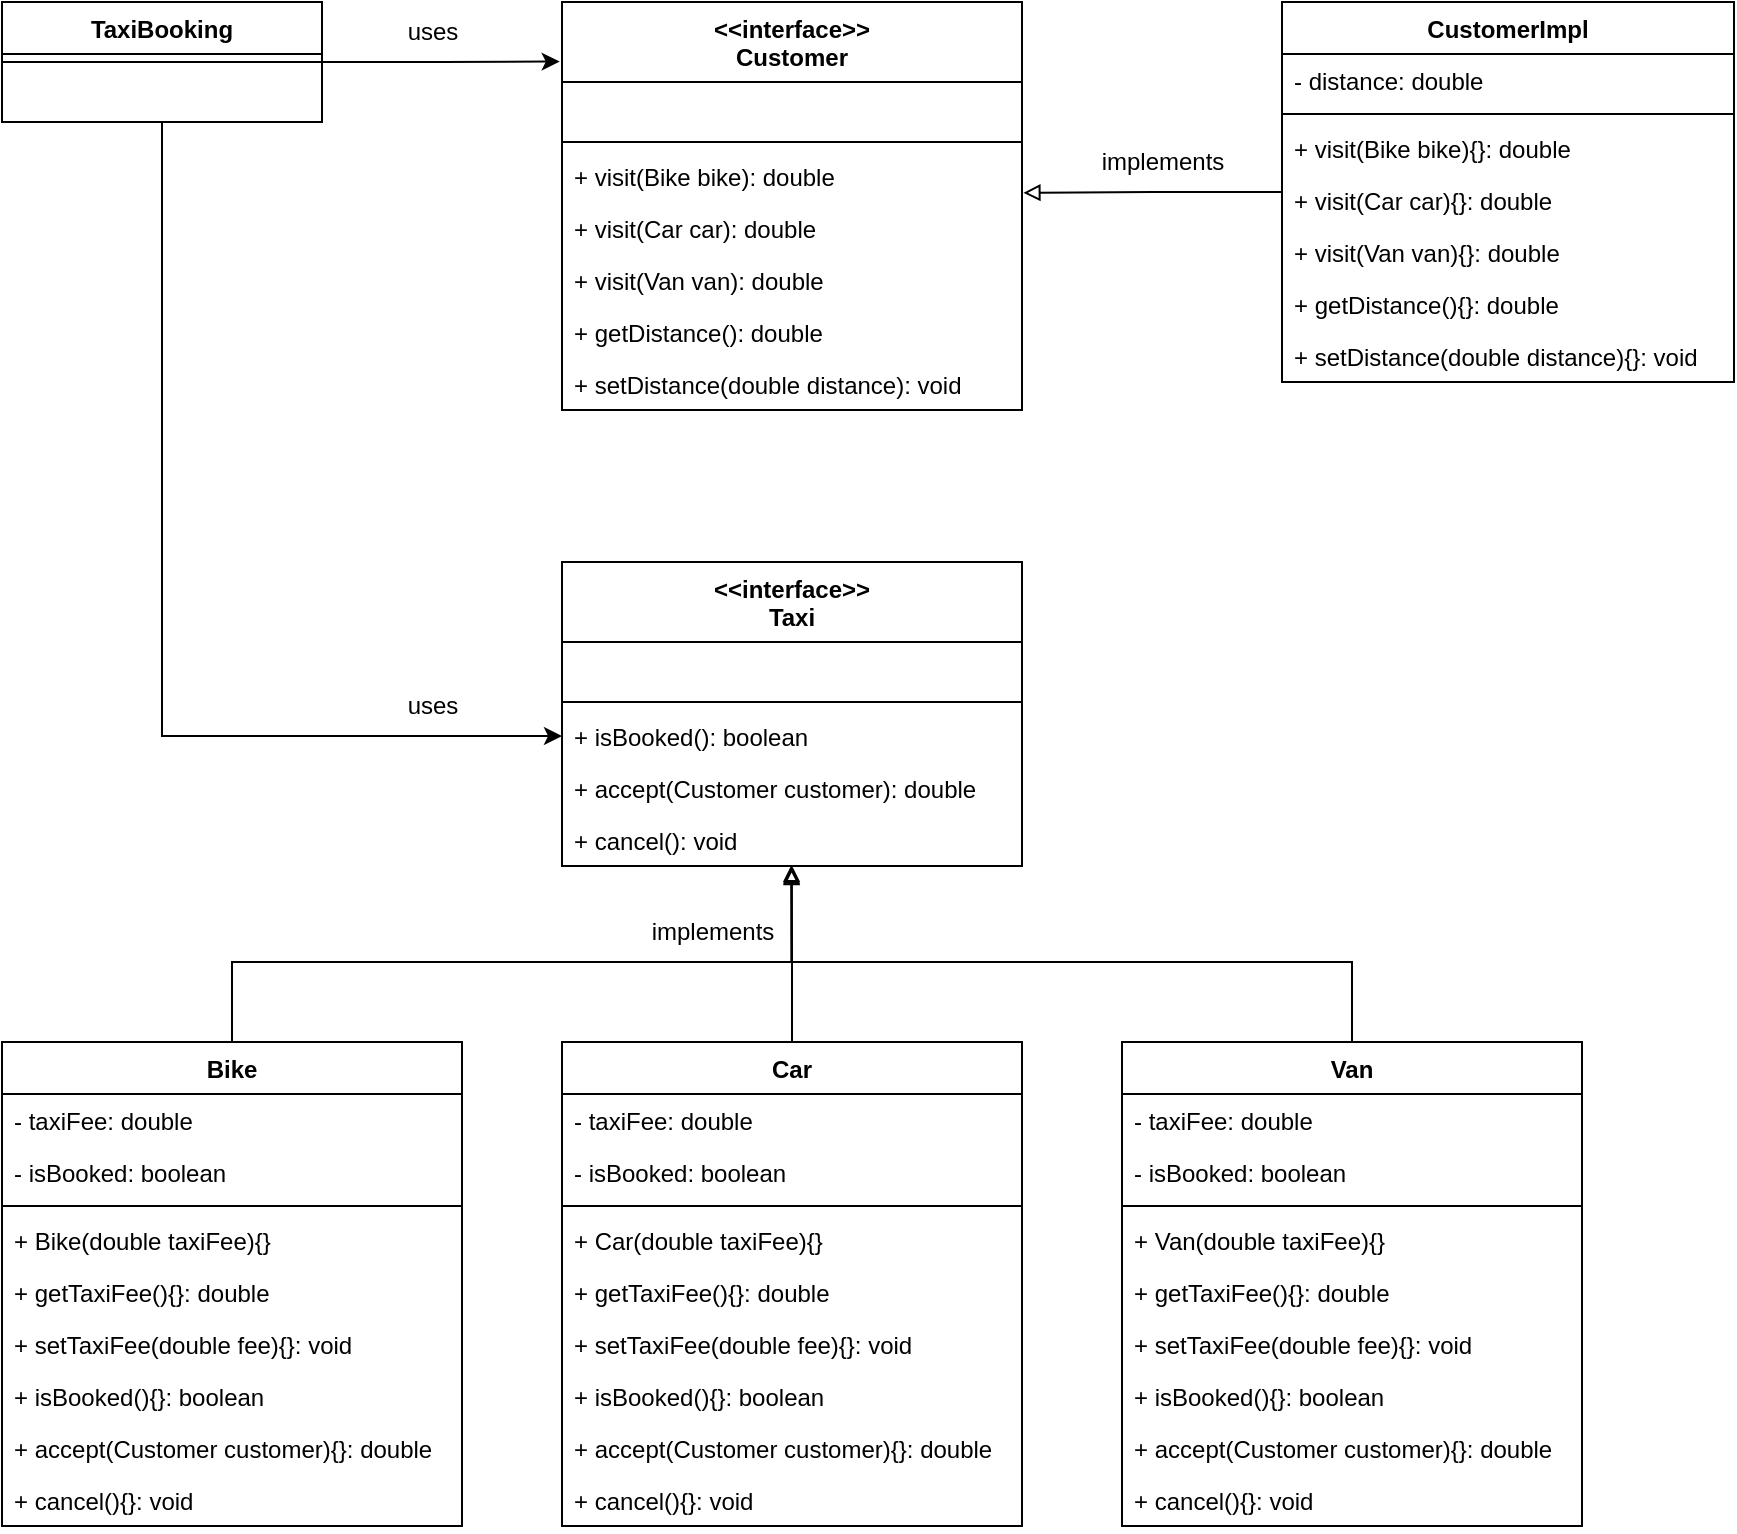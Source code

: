 <mxfile version="20.4.0" type="device"><diagram id="RRl-4-nHYIcDkuBL1YQo" name="Page-1"><mxGraphModel dx="1038" dy="547" grid="1" gridSize="10" guides="1" tooltips="1" connect="1" arrows="1" fold="1" page="1" pageScale="1" pageWidth="827" pageHeight="1169" math="0" shadow="0"><root><mxCell id="0"/><mxCell id="1" parent="0"/><mxCell id="nCXZEf0ChGKvzvWxLolq-65" style="edgeStyle=orthogonalEdgeStyle;rounded=0;orthogonalLoop=1;jettySize=auto;html=1;entryX=-0.005;entryY=0.146;entryDx=0;entryDy=0;entryPerimeter=0;" parent="1" source="nCXZEf0ChGKvzvWxLolq-1" target="nCXZEf0ChGKvzvWxLolq-5" edge="1"><mxGeometry relative="1" as="geometry"/></mxCell><mxCell id="nCXZEf0ChGKvzvWxLolq-67" style="edgeStyle=orthogonalEdgeStyle;rounded=0;orthogonalLoop=1;jettySize=auto;html=1;entryX=0;entryY=0.5;entryDx=0;entryDy=0;strokeWidth=1;endArrow=classic;endFill=1;" parent="1" source="nCXZEf0ChGKvzvWxLolq-1" target="nCXZEf0ChGKvzvWxLolq-30" edge="1"><mxGeometry relative="1" as="geometry"/></mxCell><mxCell id="nCXZEf0ChGKvzvWxLolq-1" value="TaxiBooking" style="swimlane;fontStyle=1;align=center;verticalAlign=top;childLayout=stackLayout;horizontal=1;startSize=26;horizontalStack=0;resizeParent=1;resizeParentMax=0;resizeLast=0;collapsible=1;marginBottom=0;fillColor=none;" parent="1" vertex="1"><mxGeometry x="40" y="40" width="160" height="60" as="geometry"/></mxCell><mxCell id="nCXZEf0ChGKvzvWxLolq-3" value="" style="line;strokeWidth=1;fillColor=none;align=left;verticalAlign=middle;spacingTop=-1;spacingLeft=3;spacingRight=3;rotatable=0;labelPosition=right;points=[];portConstraint=eastwest;" parent="nCXZEf0ChGKvzvWxLolq-1" vertex="1"><mxGeometry y="26" width="160" height="8" as="geometry"/></mxCell><mxCell id="nCXZEf0ChGKvzvWxLolq-4" value=" " style="text;fillColor=none;align=left;verticalAlign=top;spacingLeft=4;spacingRight=4;overflow=hidden;rotatable=0;points=[[0,0.5],[1,0.5]];portConstraint=eastwest;" parent="nCXZEf0ChGKvzvWxLolq-1" vertex="1"><mxGeometry y="34" width="160" height="26" as="geometry"/></mxCell><mxCell id="nCXZEf0ChGKvzvWxLolq-5" value="&lt;&lt;interface&gt;&gt;&#10;Customer" style="swimlane;fontStyle=1;align=center;verticalAlign=top;childLayout=stackLayout;horizontal=1;startSize=40;horizontalStack=0;resizeParent=1;resizeParentMax=0;resizeLast=0;collapsible=1;marginBottom=0;fillColor=none;" parent="1" vertex="1"><mxGeometry x="320" y="40" width="230" height="204" as="geometry"/></mxCell><mxCell id="nCXZEf0ChGKvzvWxLolq-6" value=" " style="text;fillColor=none;align=left;verticalAlign=top;spacingLeft=4;spacingRight=4;overflow=hidden;rotatable=0;points=[[0,0.5],[1,0.5]];portConstraint=eastwest;" parent="nCXZEf0ChGKvzvWxLolq-5" vertex="1"><mxGeometry y="40" width="230" height="26" as="geometry"/></mxCell><mxCell id="nCXZEf0ChGKvzvWxLolq-7" value="" style="line;strokeWidth=1;fillColor=none;align=left;verticalAlign=middle;spacingTop=-1;spacingLeft=3;spacingRight=3;rotatable=0;labelPosition=right;points=[];portConstraint=eastwest;" parent="nCXZEf0ChGKvzvWxLolq-5" vertex="1"><mxGeometry y="66" width="230" height="8" as="geometry"/></mxCell><mxCell id="nCXZEf0ChGKvzvWxLolq-8" value="+ visit(Bike bike): double" style="text;fillColor=none;align=left;verticalAlign=top;spacingLeft=4;spacingRight=4;overflow=hidden;rotatable=0;points=[[0,0.5],[1,0.5]];portConstraint=eastwest;" parent="nCXZEf0ChGKvzvWxLolq-5" vertex="1"><mxGeometry y="74" width="230" height="26" as="geometry"/></mxCell><mxCell id="nCXZEf0ChGKvzvWxLolq-9" value="+ visit(Car car): double" style="text;fillColor=none;align=left;verticalAlign=top;spacingLeft=4;spacingRight=4;overflow=hidden;rotatable=0;points=[[0,0.5],[1,0.5]];portConstraint=eastwest;" parent="nCXZEf0ChGKvzvWxLolq-5" vertex="1"><mxGeometry y="100" width="230" height="26" as="geometry"/></mxCell><mxCell id="nCXZEf0ChGKvzvWxLolq-10" value="+ visit(Van van): double" style="text;fillColor=none;align=left;verticalAlign=top;spacingLeft=4;spacingRight=4;overflow=hidden;rotatable=0;points=[[0,0.5],[1,0.5]];portConstraint=eastwest;" parent="nCXZEf0ChGKvzvWxLolq-5" vertex="1"><mxGeometry y="126" width="230" height="26" as="geometry"/></mxCell><mxCell id="nCXZEf0ChGKvzvWxLolq-11" value="+ getDistance(): double" style="text;fillColor=none;align=left;verticalAlign=top;spacingLeft=4;spacingRight=4;overflow=hidden;rotatable=0;points=[[0,0.5],[1,0.5]];portConstraint=eastwest;" parent="nCXZEf0ChGKvzvWxLolq-5" vertex="1"><mxGeometry y="152" width="230" height="26" as="geometry"/></mxCell><mxCell id="nCXZEf0ChGKvzvWxLolq-12" value="+ setDistance(double distance): void" style="text;fillColor=none;align=left;verticalAlign=top;spacingLeft=4;spacingRight=4;overflow=hidden;rotatable=0;points=[[0,0.5],[1,0.5]];portConstraint=eastwest;" parent="nCXZEf0ChGKvzvWxLolq-5" vertex="1"><mxGeometry y="178" width="230" height="26" as="geometry"/></mxCell><mxCell id="nCXZEf0ChGKvzvWxLolq-66" style="edgeStyle=orthogonalEdgeStyle;rounded=0;orthogonalLoop=1;jettySize=auto;html=1;entryX=1.003;entryY=0.823;entryDx=0;entryDy=0;entryPerimeter=0;endArrow=block;endFill=0;" parent="1" source="nCXZEf0ChGKvzvWxLolq-13" target="nCXZEf0ChGKvzvWxLolq-8" edge="1"><mxGeometry relative="1" as="geometry"/></mxCell><mxCell id="nCXZEf0ChGKvzvWxLolq-13" value="CustomerImpl" style="swimlane;fontStyle=1;align=center;verticalAlign=top;childLayout=stackLayout;horizontal=1;startSize=26;horizontalStack=0;resizeParent=1;resizeParentMax=0;resizeLast=0;collapsible=1;marginBottom=0;fillColor=none;" parent="1" vertex="1"><mxGeometry x="680" y="40" width="226" height="190" as="geometry"/></mxCell><mxCell id="nCXZEf0ChGKvzvWxLolq-14" value="- distance: double" style="text;fillColor=none;align=left;verticalAlign=top;spacingLeft=4;spacingRight=4;overflow=hidden;rotatable=0;points=[[0,0.5],[1,0.5]];portConstraint=eastwest;" parent="nCXZEf0ChGKvzvWxLolq-13" vertex="1"><mxGeometry y="26" width="226" height="26" as="geometry"/></mxCell><mxCell id="nCXZEf0ChGKvzvWxLolq-15" value="" style="line;strokeWidth=1;fillColor=none;align=left;verticalAlign=middle;spacingTop=-1;spacingLeft=3;spacingRight=3;rotatable=0;labelPosition=right;points=[];portConstraint=eastwest;" parent="nCXZEf0ChGKvzvWxLolq-13" vertex="1"><mxGeometry y="52" width="226" height="8" as="geometry"/></mxCell><mxCell id="nCXZEf0ChGKvzvWxLolq-16" value="+ visit(Bike bike){}: double" style="text;fillColor=none;align=left;verticalAlign=top;spacingLeft=4;spacingRight=4;overflow=hidden;rotatable=0;points=[[0,0.5],[1,0.5]];portConstraint=eastwest;" parent="nCXZEf0ChGKvzvWxLolq-13" vertex="1"><mxGeometry y="60" width="226" height="26" as="geometry"/></mxCell><mxCell id="nCXZEf0ChGKvzvWxLolq-22" value="+ visit(Car car){}: double" style="text;fillColor=none;align=left;verticalAlign=top;spacingLeft=4;spacingRight=4;overflow=hidden;rotatable=0;points=[[0,0.5],[1,0.5]];portConstraint=eastwest;" parent="nCXZEf0ChGKvzvWxLolq-13" vertex="1"><mxGeometry y="86" width="226" height="26" as="geometry"/></mxCell><mxCell id="nCXZEf0ChGKvzvWxLolq-23" value="+ visit(Van van){}: double" style="text;fillColor=none;align=left;verticalAlign=top;spacingLeft=4;spacingRight=4;overflow=hidden;rotatable=0;points=[[0,0.5],[1,0.5]];portConstraint=eastwest;" parent="nCXZEf0ChGKvzvWxLolq-13" vertex="1"><mxGeometry y="112" width="226" height="26" as="geometry"/></mxCell><mxCell id="nCXZEf0ChGKvzvWxLolq-24" value="+ getDistance(){}: double" style="text;fillColor=none;align=left;verticalAlign=top;spacingLeft=4;spacingRight=4;overflow=hidden;rotatable=0;points=[[0,0.5],[1,0.5]];portConstraint=eastwest;" parent="nCXZEf0ChGKvzvWxLolq-13" vertex="1"><mxGeometry y="138" width="226" height="26" as="geometry"/></mxCell><mxCell id="nCXZEf0ChGKvzvWxLolq-25" value="+ setDistance(double distance){}: void" style="text;fillColor=none;align=left;verticalAlign=top;spacingLeft=4;spacingRight=4;overflow=hidden;rotatable=0;points=[[0,0.5],[1,0.5]];portConstraint=eastwest;" parent="nCXZEf0ChGKvzvWxLolq-13" vertex="1"><mxGeometry y="164" width="226" height="26" as="geometry"/></mxCell><mxCell id="nCXZEf0ChGKvzvWxLolq-27" value="&lt;&lt;interface&gt;&gt;&#10;Taxi" style="swimlane;fontStyle=1;align=center;verticalAlign=top;childLayout=stackLayout;horizontal=1;startSize=40;horizontalStack=0;resizeParent=1;resizeParentMax=0;resizeLast=0;collapsible=1;marginBottom=0;fillColor=none;" parent="1" vertex="1"><mxGeometry x="320" y="320" width="230" height="152" as="geometry"/></mxCell><mxCell id="nCXZEf0ChGKvzvWxLolq-28" value=" " style="text;fillColor=none;align=left;verticalAlign=top;spacingLeft=4;spacingRight=4;overflow=hidden;rotatable=0;points=[[0,0.5],[1,0.5]];portConstraint=eastwest;" parent="nCXZEf0ChGKvzvWxLolq-27" vertex="1"><mxGeometry y="40" width="230" height="26" as="geometry"/></mxCell><mxCell id="nCXZEf0ChGKvzvWxLolq-29" value="" style="line;strokeWidth=1;fillColor=none;align=left;verticalAlign=middle;spacingTop=-1;spacingLeft=3;spacingRight=3;rotatable=0;labelPosition=right;points=[];portConstraint=eastwest;" parent="nCXZEf0ChGKvzvWxLolq-27" vertex="1"><mxGeometry y="66" width="230" height="8" as="geometry"/></mxCell><mxCell id="nCXZEf0ChGKvzvWxLolq-30" value="+ isBooked(): boolean" style="text;fillColor=none;align=left;verticalAlign=top;spacingLeft=4;spacingRight=4;overflow=hidden;rotatable=0;points=[[0,0.5],[1,0.5]];portConstraint=eastwest;" parent="nCXZEf0ChGKvzvWxLolq-27" vertex="1"><mxGeometry y="74" width="230" height="26" as="geometry"/></mxCell><mxCell id="nCXZEf0ChGKvzvWxLolq-31" value="+ accept(Customer customer): double" style="text;fillColor=none;align=left;verticalAlign=top;spacingLeft=4;spacingRight=4;overflow=hidden;rotatable=0;points=[[0,0.5],[1,0.5]];portConstraint=eastwest;" parent="nCXZEf0ChGKvzvWxLolq-27" vertex="1"><mxGeometry y="100" width="230" height="26" as="geometry"/></mxCell><mxCell id="nCXZEf0ChGKvzvWxLolq-34" value="+ cancel(): void" style="text;fillColor=none;align=left;verticalAlign=top;spacingLeft=4;spacingRight=4;overflow=hidden;rotatable=0;points=[[0,0.5],[1,0.5]];portConstraint=eastwest;" parent="nCXZEf0ChGKvzvWxLolq-27" vertex="1"><mxGeometry y="126" width="230" height="26" as="geometry"/></mxCell><mxCell id="nCXZEf0ChGKvzvWxLolq-71" style="edgeStyle=orthogonalEdgeStyle;rounded=0;orthogonalLoop=1;jettySize=auto;html=1;entryX=0.499;entryY=1.008;entryDx=0;entryDy=0;entryPerimeter=0;strokeWidth=1;endArrow=block;endFill=0;" parent="1" source="nCXZEf0ChGKvzvWxLolq-35" target="nCXZEf0ChGKvzvWxLolq-34" edge="1"><mxGeometry relative="1" as="geometry"><Array as="points"><mxPoint x="155" y="520"/><mxPoint x="435" y="520"/></Array></mxGeometry></mxCell><mxCell id="nCXZEf0ChGKvzvWxLolq-35" value="Bike" style="swimlane;fontStyle=1;align=center;verticalAlign=top;childLayout=stackLayout;horizontal=1;startSize=26;horizontalStack=0;resizeParent=1;resizeParentMax=0;resizeLast=0;collapsible=1;marginBottom=0;fillColor=none;" parent="1" vertex="1"><mxGeometry x="40" y="560" width="230" height="242" as="geometry"/></mxCell><mxCell id="nCXZEf0ChGKvzvWxLolq-36" value="- taxiFee: double" style="text;fillColor=none;align=left;verticalAlign=top;spacingLeft=4;spacingRight=4;overflow=hidden;rotatable=0;points=[[0,0.5],[1,0.5]];portConstraint=eastwest;" parent="nCXZEf0ChGKvzvWxLolq-35" vertex="1"><mxGeometry y="26" width="230" height="26" as="geometry"/></mxCell><mxCell id="nCXZEf0ChGKvzvWxLolq-39" value="- isBooked: boolean" style="text;fillColor=none;align=left;verticalAlign=top;spacingLeft=4;spacingRight=4;overflow=hidden;rotatable=0;points=[[0,0.5],[1,0.5]];portConstraint=eastwest;" parent="nCXZEf0ChGKvzvWxLolq-35" vertex="1"><mxGeometry y="52" width="230" height="26" as="geometry"/></mxCell><mxCell id="nCXZEf0ChGKvzvWxLolq-37" value="" style="line;strokeWidth=1;fillColor=none;align=left;verticalAlign=middle;spacingTop=-1;spacingLeft=3;spacingRight=3;rotatable=0;labelPosition=right;points=[];portConstraint=eastwest;" parent="nCXZEf0ChGKvzvWxLolq-35" vertex="1"><mxGeometry y="78" width="230" height="8" as="geometry"/></mxCell><mxCell id="nCXZEf0ChGKvzvWxLolq-38" value="+ Bike(double taxiFee){}" style="text;fillColor=none;align=left;verticalAlign=top;spacingLeft=4;spacingRight=4;overflow=hidden;rotatable=0;points=[[0,0.5],[1,0.5]];portConstraint=eastwest;" parent="nCXZEf0ChGKvzvWxLolq-35" vertex="1"><mxGeometry y="86" width="230" height="26" as="geometry"/></mxCell><mxCell id="nCXZEf0ChGKvzvWxLolq-40" value="+ getTaxiFee(){}: double" style="text;fillColor=none;align=left;verticalAlign=top;spacingLeft=4;spacingRight=4;overflow=hidden;rotatable=0;points=[[0,0.5],[1,0.5]];portConstraint=eastwest;" parent="nCXZEf0ChGKvzvWxLolq-35" vertex="1"><mxGeometry y="112" width="230" height="26" as="geometry"/></mxCell><mxCell id="nCXZEf0ChGKvzvWxLolq-41" value="+ setTaxiFee(double fee){}: void" style="text;fillColor=none;align=left;verticalAlign=top;spacingLeft=4;spacingRight=4;overflow=hidden;rotatable=0;points=[[0,0.5],[1,0.5]];portConstraint=eastwest;" parent="nCXZEf0ChGKvzvWxLolq-35" vertex="1"><mxGeometry y="138" width="230" height="26" as="geometry"/></mxCell><mxCell id="nCXZEf0ChGKvzvWxLolq-42" value="+ isBooked(){}: boolean" style="text;fillColor=none;align=left;verticalAlign=top;spacingLeft=4;spacingRight=4;overflow=hidden;rotatable=0;points=[[0,0.5],[1,0.5]];portConstraint=eastwest;" parent="nCXZEf0ChGKvzvWxLolq-35" vertex="1"><mxGeometry y="164" width="230" height="26" as="geometry"/></mxCell><mxCell id="nCXZEf0ChGKvzvWxLolq-43" value="+ accept(Customer customer){}: double" style="text;fillColor=none;align=left;verticalAlign=top;spacingLeft=4;spacingRight=4;overflow=hidden;rotatable=0;points=[[0,0.5],[1,0.5]];portConstraint=eastwest;" parent="nCXZEf0ChGKvzvWxLolq-35" vertex="1"><mxGeometry y="190" width="230" height="26" as="geometry"/></mxCell><mxCell id="nCXZEf0ChGKvzvWxLolq-44" value="+ cancel(){}: void" style="text;fillColor=none;align=left;verticalAlign=top;spacingLeft=4;spacingRight=4;overflow=hidden;rotatable=0;points=[[0,0.5],[1,0.5]];portConstraint=eastwest;" parent="nCXZEf0ChGKvzvWxLolq-35" vertex="1"><mxGeometry y="216" width="230" height="26" as="geometry"/></mxCell><mxCell id="nCXZEf0ChGKvzvWxLolq-72" style="edgeStyle=orthogonalEdgeStyle;rounded=0;orthogonalLoop=1;jettySize=auto;html=1;entryX=0.499;entryY=1.038;entryDx=0;entryDy=0;entryPerimeter=0;strokeWidth=1;endArrow=block;endFill=0;" parent="1" source="nCXZEf0ChGKvzvWxLolq-45" target="nCXZEf0ChGKvzvWxLolq-34" edge="1"><mxGeometry relative="1" as="geometry"/></mxCell><mxCell id="nCXZEf0ChGKvzvWxLolq-45" value="Car" style="swimlane;fontStyle=1;align=center;verticalAlign=top;childLayout=stackLayout;horizontal=1;startSize=26;horizontalStack=0;resizeParent=1;resizeParentMax=0;resizeLast=0;collapsible=1;marginBottom=0;fillColor=none;" parent="1" vertex="1"><mxGeometry x="320" y="560" width="230" height="242" as="geometry"/></mxCell><mxCell id="nCXZEf0ChGKvzvWxLolq-46" value="- taxiFee: double" style="text;fillColor=none;align=left;verticalAlign=top;spacingLeft=4;spacingRight=4;overflow=hidden;rotatable=0;points=[[0,0.5],[1,0.5]];portConstraint=eastwest;" parent="nCXZEf0ChGKvzvWxLolq-45" vertex="1"><mxGeometry y="26" width="230" height="26" as="geometry"/></mxCell><mxCell id="nCXZEf0ChGKvzvWxLolq-47" value="- isBooked: boolean" style="text;fillColor=none;align=left;verticalAlign=top;spacingLeft=4;spacingRight=4;overflow=hidden;rotatable=0;points=[[0,0.5],[1,0.5]];portConstraint=eastwest;" parent="nCXZEf0ChGKvzvWxLolq-45" vertex="1"><mxGeometry y="52" width="230" height="26" as="geometry"/></mxCell><mxCell id="nCXZEf0ChGKvzvWxLolq-48" value="" style="line;strokeWidth=1;fillColor=none;align=left;verticalAlign=middle;spacingTop=-1;spacingLeft=3;spacingRight=3;rotatable=0;labelPosition=right;points=[];portConstraint=eastwest;" parent="nCXZEf0ChGKvzvWxLolq-45" vertex="1"><mxGeometry y="78" width="230" height="8" as="geometry"/></mxCell><mxCell id="nCXZEf0ChGKvzvWxLolq-49" value="+ Car(double taxiFee){}" style="text;fillColor=none;align=left;verticalAlign=top;spacingLeft=4;spacingRight=4;overflow=hidden;rotatable=0;points=[[0,0.5],[1,0.5]];portConstraint=eastwest;" parent="nCXZEf0ChGKvzvWxLolq-45" vertex="1"><mxGeometry y="86" width="230" height="26" as="geometry"/></mxCell><mxCell id="nCXZEf0ChGKvzvWxLolq-50" value="+ getTaxiFee(){}: double" style="text;fillColor=none;align=left;verticalAlign=top;spacingLeft=4;spacingRight=4;overflow=hidden;rotatable=0;points=[[0,0.5],[1,0.5]];portConstraint=eastwest;" parent="nCXZEf0ChGKvzvWxLolq-45" vertex="1"><mxGeometry y="112" width="230" height="26" as="geometry"/></mxCell><mxCell id="nCXZEf0ChGKvzvWxLolq-51" value="+ setTaxiFee(double fee){}: void" style="text;fillColor=none;align=left;verticalAlign=top;spacingLeft=4;spacingRight=4;overflow=hidden;rotatable=0;points=[[0,0.5],[1,0.5]];portConstraint=eastwest;" parent="nCXZEf0ChGKvzvWxLolq-45" vertex="1"><mxGeometry y="138" width="230" height="26" as="geometry"/></mxCell><mxCell id="nCXZEf0ChGKvzvWxLolq-52" value="+ isBooked(){}: boolean" style="text;fillColor=none;align=left;verticalAlign=top;spacingLeft=4;spacingRight=4;overflow=hidden;rotatable=0;points=[[0,0.5],[1,0.5]];portConstraint=eastwest;" parent="nCXZEf0ChGKvzvWxLolq-45" vertex="1"><mxGeometry y="164" width="230" height="26" as="geometry"/></mxCell><mxCell id="nCXZEf0ChGKvzvWxLolq-53" value="+ accept(Customer customer){}: double" style="text;fillColor=none;align=left;verticalAlign=top;spacingLeft=4;spacingRight=4;overflow=hidden;rotatable=0;points=[[0,0.5],[1,0.5]];portConstraint=eastwest;" parent="nCXZEf0ChGKvzvWxLolq-45" vertex="1"><mxGeometry y="190" width="230" height="26" as="geometry"/></mxCell><mxCell id="nCXZEf0ChGKvzvWxLolq-54" value="+ cancel(){}: void" style="text;fillColor=none;align=left;verticalAlign=top;spacingLeft=4;spacingRight=4;overflow=hidden;rotatable=0;points=[[0,0.5],[1,0.5]];portConstraint=eastwest;" parent="nCXZEf0ChGKvzvWxLolq-45" vertex="1"><mxGeometry y="216" width="230" height="26" as="geometry"/></mxCell><mxCell id="nCXZEf0ChGKvzvWxLolq-73" style="edgeStyle=orthogonalEdgeStyle;rounded=0;orthogonalLoop=1;jettySize=auto;html=1;entryX=0.499;entryY=0.977;entryDx=0;entryDy=0;entryPerimeter=0;strokeWidth=1;endArrow=block;endFill=0;" parent="1" source="nCXZEf0ChGKvzvWxLolq-55" target="nCXZEf0ChGKvzvWxLolq-34" edge="1"><mxGeometry relative="1" as="geometry"><Array as="points"><mxPoint x="715" y="520"/><mxPoint x="435" y="520"/></Array></mxGeometry></mxCell><mxCell id="nCXZEf0ChGKvzvWxLolq-55" value="Van" style="swimlane;fontStyle=1;align=center;verticalAlign=top;childLayout=stackLayout;horizontal=1;startSize=26;horizontalStack=0;resizeParent=1;resizeParentMax=0;resizeLast=0;collapsible=1;marginBottom=0;fillColor=none;" parent="1" vertex="1"><mxGeometry x="600" y="560" width="230" height="242" as="geometry"/></mxCell><mxCell id="nCXZEf0ChGKvzvWxLolq-56" value="- taxiFee: double" style="text;fillColor=none;align=left;verticalAlign=top;spacingLeft=4;spacingRight=4;overflow=hidden;rotatable=0;points=[[0,0.5],[1,0.5]];portConstraint=eastwest;" parent="nCXZEf0ChGKvzvWxLolq-55" vertex="1"><mxGeometry y="26" width="230" height="26" as="geometry"/></mxCell><mxCell id="nCXZEf0ChGKvzvWxLolq-57" value="- isBooked: boolean" style="text;fillColor=none;align=left;verticalAlign=top;spacingLeft=4;spacingRight=4;overflow=hidden;rotatable=0;points=[[0,0.5],[1,0.5]];portConstraint=eastwest;" parent="nCXZEf0ChGKvzvWxLolq-55" vertex="1"><mxGeometry y="52" width="230" height="26" as="geometry"/></mxCell><mxCell id="nCXZEf0ChGKvzvWxLolq-58" value="" style="line;strokeWidth=1;fillColor=none;align=left;verticalAlign=middle;spacingTop=-1;spacingLeft=3;spacingRight=3;rotatable=0;labelPosition=right;points=[];portConstraint=eastwest;" parent="nCXZEf0ChGKvzvWxLolq-55" vertex="1"><mxGeometry y="78" width="230" height="8" as="geometry"/></mxCell><mxCell id="nCXZEf0ChGKvzvWxLolq-59" value="+ Van(double taxiFee){}" style="text;fillColor=none;align=left;verticalAlign=top;spacingLeft=4;spacingRight=4;overflow=hidden;rotatable=0;points=[[0,0.5],[1,0.5]];portConstraint=eastwest;" parent="nCXZEf0ChGKvzvWxLolq-55" vertex="1"><mxGeometry y="86" width="230" height="26" as="geometry"/></mxCell><mxCell id="nCXZEf0ChGKvzvWxLolq-60" value="+ getTaxiFee(){}: double" style="text;fillColor=none;align=left;verticalAlign=top;spacingLeft=4;spacingRight=4;overflow=hidden;rotatable=0;points=[[0,0.5],[1,0.5]];portConstraint=eastwest;" parent="nCXZEf0ChGKvzvWxLolq-55" vertex="1"><mxGeometry y="112" width="230" height="26" as="geometry"/></mxCell><mxCell id="nCXZEf0ChGKvzvWxLolq-61" value="+ setTaxiFee(double fee){}: void" style="text;fillColor=none;align=left;verticalAlign=top;spacingLeft=4;spacingRight=4;overflow=hidden;rotatable=0;points=[[0,0.5],[1,0.5]];portConstraint=eastwest;" parent="nCXZEf0ChGKvzvWxLolq-55" vertex="1"><mxGeometry y="138" width="230" height="26" as="geometry"/></mxCell><mxCell id="nCXZEf0ChGKvzvWxLolq-62" value="+ isBooked(){}: boolean" style="text;fillColor=none;align=left;verticalAlign=top;spacingLeft=4;spacingRight=4;overflow=hidden;rotatable=0;points=[[0,0.5],[1,0.5]];portConstraint=eastwest;" parent="nCXZEf0ChGKvzvWxLolq-55" vertex="1"><mxGeometry y="164" width="230" height="26" as="geometry"/></mxCell><mxCell id="nCXZEf0ChGKvzvWxLolq-63" value="+ accept(Customer customer){}: double" style="text;fillColor=none;align=left;verticalAlign=top;spacingLeft=4;spacingRight=4;overflow=hidden;rotatable=0;points=[[0,0.5],[1,0.5]];portConstraint=eastwest;" parent="nCXZEf0ChGKvzvWxLolq-55" vertex="1"><mxGeometry y="190" width="230" height="26" as="geometry"/></mxCell><mxCell id="nCXZEf0ChGKvzvWxLolq-64" value="+ cancel(){}: void" style="text;fillColor=none;align=left;verticalAlign=top;spacingLeft=4;spacingRight=4;overflow=hidden;rotatable=0;points=[[0,0.5],[1,0.5]];portConstraint=eastwest;" parent="nCXZEf0ChGKvzvWxLolq-55" vertex="1"><mxGeometry y="216" width="230" height="26" as="geometry"/></mxCell><mxCell id="nCXZEf0ChGKvzvWxLolq-74" value="implements" style="text;html=1;align=center;verticalAlign=middle;resizable=0;points=[];autosize=1;strokeColor=none;fillColor=none;" parent="1" vertex="1"><mxGeometry x="580" y="105" width="80" height="30" as="geometry"/></mxCell><mxCell id="nCXZEf0ChGKvzvWxLolq-75" value="implements" style="text;html=1;align=center;verticalAlign=middle;resizable=0;points=[];autosize=1;strokeColor=none;fillColor=none;" parent="1" vertex="1"><mxGeometry x="355" y="490" width="80" height="30" as="geometry"/></mxCell><mxCell id="nCXZEf0ChGKvzvWxLolq-76" value="uses" style="text;html=1;align=center;verticalAlign=middle;resizable=0;points=[];autosize=1;strokeColor=none;fillColor=none;" parent="1" vertex="1"><mxGeometry x="230" y="40" width="50" height="30" as="geometry"/></mxCell><mxCell id="nCXZEf0ChGKvzvWxLolq-77" value="uses" style="text;html=1;align=center;verticalAlign=middle;resizable=0;points=[];autosize=1;strokeColor=none;fillColor=none;" parent="1" vertex="1"><mxGeometry x="230" y="377" width="50" height="30" as="geometry"/></mxCell></root></mxGraphModel></diagram></mxfile>